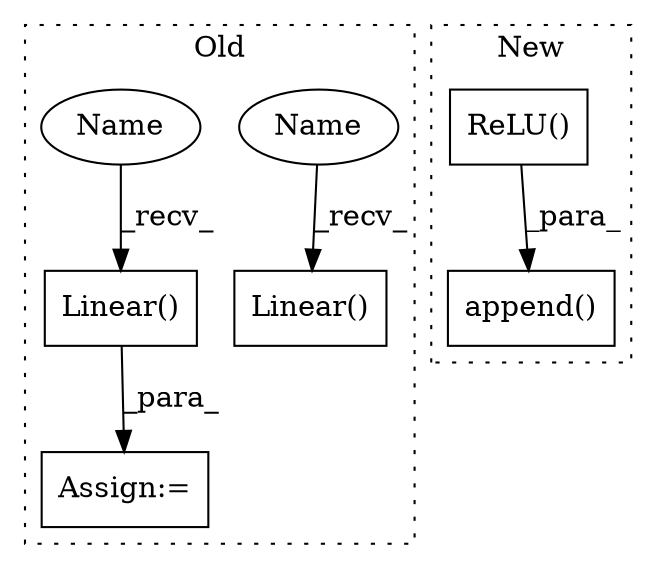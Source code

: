 digraph G {
subgraph cluster0 {
1 [label="Linear()" a="75" s="3135,3179" l="10,1" shape="box"];
3 [label="Assign:=" a="68" s="3118" l="3" shape="box"];
5 [label="Linear()" a="75" s="3008,3052" l="10,1" shape="box"];
6 [label="Name" a="87" s="3008" l="2" shape="ellipse"];
7 [label="Name" a="87" s="3135" l="2" shape="ellipse"];
label = "Old";
style="dotted";
}
subgraph cluster1 {
2 [label="ReLU()" a="75" s="3282" l="9" shape="box"];
4 [label="append()" a="75" s="3268,3291" l="14,1" shape="box"];
label = "New";
style="dotted";
}
1 -> 3 [label="_para_"];
2 -> 4 [label="_para_"];
6 -> 5 [label="_recv_"];
7 -> 1 [label="_recv_"];
}